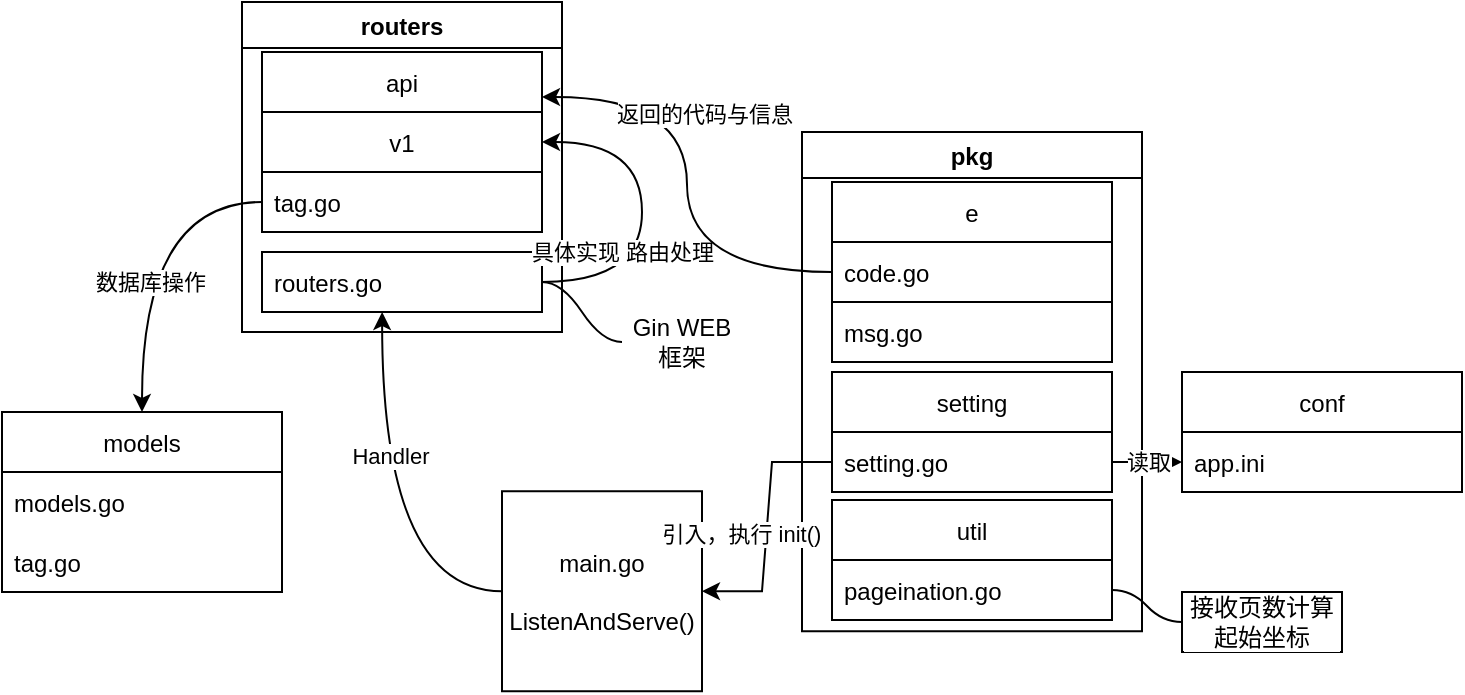 <mxfile version="15.6.5" type="device"><diagram id="ncv83djOcBg8z-EscVwa" name="第 1 页"><mxGraphModel dx="800" dy="379" grid="1" gridSize="10" guides="1" tooltips="1" connect="1" arrows="1" fold="1" page="1" pageScale="1" pageWidth="1920" pageHeight="1200" math="0" shadow="0"><root><mxCell id="0"/><mxCell id="1" parent="0"/><mxCell id="82-nGWGt4K5OqjJ2nbBh-44" value="routers" style="swimlane;" vertex="1" parent="1"><mxGeometry x="790" y="55" width="160" height="165" as="geometry"/></mxCell><mxCell id="82-nGWGt4K5OqjJ2nbBh-27" value="routers.go" style="text;strokeColor=default;fillColor=none;align=left;verticalAlign=middle;spacingLeft=4;spacingRight=4;overflow=hidden;points=[[0,0.5],[1,0.5]];portConstraint=eastwest;rotatable=0;fontColor=default;" vertex="1" parent="82-nGWGt4K5OqjJ2nbBh-44"><mxGeometry x="10" y="125" width="140" height="30" as="geometry"/></mxCell><mxCell id="82-nGWGt4K5OqjJ2nbBh-29" value="api" style="swimlane;fontStyle=0;childLayout=stackLayout;horizontal=1;startSize=30;horizontalStack=0;resizeParent=1;resizeParentMax=0;resizeLast=0;collapsible=1;marginBottom=0;" vertex="1" parent="82-nGWGt4K5OqjJ2nbBh-44"><mxGeometry x="10" y="25" width="140" height="90" as="geometry"><mxRectangle y="30" width="140" height="30" as="alternateBounds"/></mxGeometry></mxCell><mxCell id="82-nGWGt4K5OqjJ2nbBh-33" value="v1" style="swimlane;fontStyle=0;childLayout=stackLayout;horizontal=1;startSize=30;horizontalStack=0;resizeParent=1;resizeParentMax=0;resizeLast=0;collapsible=1;marginBottom=0;" vertex="1" parent="82-nGWGt4K5OqjJ2nbBh-29"><mxGeometry y="30" width="140" height="60" as="geometry"/></mxCell><mxCell id="82-nGWGt4K5OqjJ2nbBh-34" value="tag.go" style="text;strokeColor=none;fillColor=none;align=left;verticalAlign=middle;spacingLeft=4;spacingRight=4;overflow=hidden;points=[[0,0.5],[1,0.5]];portConstraint=eastwest;rotatable=0;fontColor=default;" vertex="1" parent="82-nGWGt4K5OqjJ2nbBh-33"><mxGeometry y="30" width="140" height="30" as="geometry"/></mxCell><mxCell id="82-nGWGt4K5OqjJ2nbBh-50" style="edgeStyle=orthogonalEdgeStyle;curved=1;rounded=0;orthogonalLoop=1;jettySize=auto;html=1;fontColor=default;exitX=1;exitY=0.5;exitDx=0;exitDy=0;strokeColor=default;labelBackgroundColor=default;" edge="1" parent="82-nGWGt4K5OqjJ2nbBh-44" source="82-nGWGt4K5OqjJ2nbBh-27" target="82-nGWGt4K5OqjJ2nbBh-29"><mxGeometry relative="1" as="geometry"><mxPoint x="200" y="45" as="targetPoint"/><Array as="points"><mxPoint x="200" y="140"/><mxPoint x="200" y="70"/></Array></mxGeometry></mxCell><mxCell id="82-nGWGt4K5OqjJ2nbBh-53" value="具体实现 路由处理" style="edgeLabel;html=1;align=center;verticalAlign=middle;resizable=0;points=[];fontColor=default;labelBackgroundColor=default;" vertex="1" connectable="0" parent="82-nGWGt4K5OqjJ2nbBh-50"><mxGeometry x="-0.079" y="-2" relative="1" as="geometry"><mxPoint x="-12" y="13" as="offset"/></mxGeometry></mxCell><mxCell id="82-nGWGt4K5OqjJ2nbBh-43" value="pkg" style="swimlane;fillColor=default;strokeColor=default;fontColor=default;" vertex="1" parent="1"><mxGeometry x="1070" y="120" width="170" height="249.62" as="geometry"><mxRectangle x="810" y="155" width="130" height="23" as="alternateBounds"/></mxGeometry></mxCell><mxCell id="82-nGWGt4K5OqjJ2nbBh-13" value="e" style="swimlane;fontStyle=0;childLayout=stackLayout;horizontal=1;startSize=30;horizontalStack=0;resizeParent=1;resizeParentMax=0;resizeLast=0;collapsible=1;marginBottom=0;fillColor=default;strokeColor=default;fontColor=default;" vertex="1" parent="82-nGWGt4K5OqjJ2nbBh-43"><mxGeometry x="15" y="25" width="140" height="90" as="geometry"><mxRectangle y="30" width="140" height="30" as="alternateBounds"/></mxGeometry></mxCell><mxCell id="82-nGWGt4K5OqjJ2nbBh-14" value="code.go" style="text;strokeColor=default;fillColor=default;align=left;verticalAlign=middle;spacingLeft=4;spacingRight=4;overflow=hidden;points=[[0,0.5],[1,0.5]];portConstraint=eastwest;rotatable=0;fontColor=default;" vertex="1" parent="82-nGWGt4K5OqjJ2nbBh-13"><mxGeometry y="30" width="140" height="30" as="geometry"/></mxCell><mxCell id="82-nGWGt4K5OqjJ2nbBh-15" value="msg.go" style="text;strokeColor=default;fillColor=default;align=left;verticalAlign=middle;spacingLeft=4;spacingRight=4;overflow=hidden;points=[[0,0.5],[1,0.5]];portConstraint=eastwest;rotatable=0;fontColor=default;" vertex="1" parent="82-nGWGt4K5OqjJ2nbBh-13"><mxGeometry y="60" width="140" height="30" as="geometry"/></mxCell><mxCell id="82-nGWGt4K5OqjJ2nbBh-17" value="setting" style="swimlane;fontStyle=0;childLayout=stackLayout;horizontal=1;startSize=30;horizontalStack=0;resizeParent=1;resizeParentMax=0;resizeLast=0;collapsible=1;marginBottom=0;fillColor=default;strokeColor=default;fontColor=default;" vertex="1" parent="82-nGWGt4K5OqjJ2nbBh-43"><mxGeometry x="15" y="120" width="140" height="60" as="geometry"/></mxCell><mxCell id="82-nGWGt4K5OqjJ2nbBh-18" value="setting.go" style="text;strokeColor=default;fillColor=default;align=left;verticalAlign=middle;spacingLeft=4;spacingRight=4;overflow=hidden;points=[[0,0.5],[1,0.5]];portConstraint=eastwest;rotatable=0;fontColor=default;" vertex="1" parent="82-nGWGt4K5OqjJ2nbBh-17"><mxGeometry y="30" width="140" height="30" as="geometry"/></mxCell><mxCell id="82-nGWGt4K5OqjJ2nbBh-21" value="util" style="swimlane;fontStyle=0;childLayout=stackLayout;horizontal=1;startSize=30;horizontalStack=0;resizeParent=1;resizeParentMax=0;resizeLast=0;collapsible=1;marginBottom=0;fillColor=default;strokeColor=default;fontColor=default;" vertex="1" parent="82-nGWGt4K5OqjJ2nbBh-43"><mxGeometry x="15" y="184" width="140" height="60" as="geometry"><mxRectangle y="180" width="140" height="30" as="alternateBounds"/></mxGeometry></mxCell><mxCell id="82-nGWGt4K5OqjJ2nbBh-22" value="pageination.go" style="text;strokeColor=default;fillColor=default;align=left;verticalAlign=middle;spacingLeft=4;spacingRight=4;overflow=hidden;points=[[0,0.5],[1,0.5]];portConstraint=eastwest;rotatable=0;fontColor=default;" vertex="1" parent="82-nGWGt4K5OqjJ2nbBh-21"><mxGeometry y="30" width="140" height="30" as="geometry"/></mxCell><mxCell id="82-nGWGt4K5OqjJ2nbBh-1" value="conf" style="swimlane;fontStyle=0;childLayout=stackLayout;horizontal=1;startSize=30;horizontalStack=0;resizeParent=1;resizeParentMax=0;resizeLast=0;collapsible=1;marginBottom=0;fillColor=default;strokeColor=default;fontColor=default;" vertex="1" parent="1"><mxGeometry x="1260" y="240" width="140" height="60" as="geometry"/></mxCell><mxCell id="82-nGWGt4K5OqjJ2nbBh-2" value="app.ini" style="text;strokeColor=default;fillColor=default;align=left;verticalAlign=middle;spacingLeft=4;spacingRight=4;overflow=hidden;points=[[0,0.5],[1,0.5]];portConstraint=eastwest;rotatable=0;fontColor=default;" vertex="1" parent="82-nGWGt4K5OqjJ2nbBh-1"><mxGeometry y="30" width="140" height="30" as="geometry"/></mxCell><mxCell id="82-nGWGt4K5OqjJ2nbBh-5" value="models" style="swimlane;fontStyle=0;childLayout=stackLayout;horizontal=1;startSize=30;horizontalStack=0;resizeParent=1;resizeParentMax=0;resizeLast=0;collapsible=1;marginBottom=0;fillColor=default;strokeColor=default;fontColor=default;" vertex="1" parent="1"><mxGeometry x="670" y="260" width="140" height="90" as="geometry"/></mxCell><mxCell id="82-nGWGt4K5OqjJ2nbBh-6" value="models.go" style="text;strokeColor=none;fillColor=none;align=left;verticalAlign=middle;spacingLeft=4;spacingRight=4;overflow=hidden;points=[[0,0.5],[1,0.5]];portConstraint=eastwest;rotatable=0;fontColor=default;" vertex="1" parent="82-nGWGt4K5OqjJ2nbBh-5"><mxGeometry y="30" width="140" height="30" as="geometry"/></mxCell><mxCell id="82-nGWGt4K5OqjJ2nbBh-7" value="tag.go" style="text;strokeColor=none;fillColor=none;align=left;verticalAlign=middle;spacingLeft=4;spacingRight=4;overflow=hidden;points=[[0,0.5],[1,0.5]];portConstraint=eastwest;rotatable=0;" vertex="1" parent="82-nGWGt4K5OqjJ2nbBh-5"><mxGeometry y="60" width="140" height="30" as="geometry"/></mxCell><mxCell id="82-nGWGt4K5OqjJ2nbBh-47" style="edgeStyle=orthogonalEdgeStyle;rounded=0;orthogonalLoop=1;jettySize=auto;html=1;entryX=0.429;entryY=1;entryDx=0;entryDy=0;fontColor=default;exitX=0;exitY=0.5;exitDx=0;exitDy=0;curved=1;entryPerimeter=0;strokeColor=default;labelBackgroundColor=default;" edge="1" parent="1" source="82-nGWGt4K5OqjJ2nbBh-37" target="82-nGWGt4K5OqjJ2nbBh-27"><mxGeometry relative="1" as="geometry"/></mxCell><mxCell id="82-nGWGt4K5OqjJ2nbBh-49" value="Handler" style="edgeLabel;html=1;align=center;verticalAlign=middle;resizable=0;points=[];fontColor=default;" vertex="1" connectable="0" parent="82-nGWGt4K5OqjJ2nbBh-47"><mxGeometry x="0.279" y="-4" relative="1" as="geometry"><mxPoint as="offset"/></mxGeometry></mxCell><mxCell id="82-nGWGt4K5OqjJ2nbBh-37" value="main.go&lt;br&gt;&lt;br&gt;ListenAndServe()" style="whiteSpace=wrap;html=1;aspect=fixed;fillColor=default;strokeColor=default;fontColor=default;" vertex="1" parent="1"><mxGeometry x="920" y="299.62" width="100" height="100" as="geometry"/></mxCell><mxCell id="82-nGWGt4K5OqjJ2nbBh-41" style="edgeStyle=entityRelationEdgeStyle;rounded=0;orthogonalLoop=1;jettySize=auto;html=1;exitX=0;exitY=0.5;exitDx=0;exitDy=0;entryX=1;entryY=0.5;entryDx=0;entryDy=0;" edge="1" parent="1" source="82-nGWGt4K5OqjJ2nbBh-18" target="82-nGWGt4K5OqjJ2nbBh-37"><mxGeometry relative="1" as="geometry"/></mxCell><mxCell id="82-nGWGt4K5OqjJ2nbBh-42" value="引入，执行 init()&amp;nbsp;" style="edgeLabel;html=1;align=center;verticalAlign=middle;resizable=0;points=[];" vertex="1" connectable="0" parent="82-nGWGt4K5OqjJ2nbBh-41"><mxGeometry x="0.001" y="1" relative="1" as="geometry"><mxPoint x="-13" y="3" as="offset"/></mxGeometry></mxCell><mxCell id="82-nGWGt4K5OqjJ2nbBh-56" value="" style="edgeStyle=entityRelationEdgeStyle;startArrow=none;endArrow=none;segment=10;curved=1;rounded=0;fontColor=default;strokeColor=default;exitX=1;exitY=0.5;exitDx=0;exitDy=0;labelBackgroundColor=default;" edge="1" target="82-nGWGt4K5OqjJ2nbBh-57" parent="1" source="82-nGWGt4K5OqjJ2nbBh-27"><mxGeometry relative="1" as="geometry"><mxPoint x="1050" y="100" as="sourcePoint"/><mxPoint x="975.286" y="230.143" as="targetPoint"/></mxGeometry></mxCell><mxCell id="82-nGWGt4K5OqjJ2nbBh-57" value="Gin WEB框架" style="text;html=1;strokeColor=none;fillColor=none;align=center;verticalAlign=middle;whiteSpace=wrap;rounded=0;labelBackgroundColor=default;fontColor=default;" vertex="1" parent="1"><mxGeometry x="980" y="210" width="60" height="30" as="geometry"/></mxCell><mxCell id="82-nGWGt4K5OqjJ2nbBh-59" style="edgeStyle=orthogonalEdgeStyle;curved=1;rounded=0;orthogonalLoop=1;jettySize=auto;html=1;labelBackgroundColor=default;fontColor=default;strokeColor=default;" edge="1" parent="1" source="82-nGWGt4K5OqjJ2nbBh-34" target="82-nGWGt4K5OqjJ2nbBh-5"><mxGeometry relative="1" as="geometry"/></mxCell><mxCell id="82-nGWGt4K5OqjJ2nbBh-60" value="数据库操作" style="edgeLabel;html=1;align=center;verticalAlign=middle;resizable=0;points=[];fontColor=default;labelBackgroundColor=default;" vertex="1" connectable="0" parent="82-nGWGt4K5OqjJ2nbBh-59"><mxGeometry x="-0.316" y="-9" relative="1" as="geometry"><mxPoint y="49" as="offset"/></mxGeometry></mxCell><mxCell id="82-nGWGt4K5OqjJ2nbBh-61" value="接收页数计算起始坐标" style="text;html=1;strokeColor=default;fillColor=default;align=center;verticalAlign=middle;whiteSpace=wrap;rounded=0;labelBackgroundColor=default;fontColor=default;" vertex="1" parent="1"><mxGeometry x="1260" y="350" width="80" height="30" as="geometry"/></mxCell><mxCell id="82-nGWGt4K5OqjJ2nbBh-63" value="" style="edgeStyle=entityRelationEdgeStyle;startArrow=none;endArrow=none;segment=10;curved=1;rounded=0;fontColor=default;strokeColor=default;exitX=1;exitY=0.5;exitDx=0;exitDy=0;labelBackgroundColor=default;entryX=0;entryY=0.5;entryDx=0;entryDy=0;fillColor=default;" edge="1" parent="1" source="82-nGWGt4K5OqjJ2nbBh-22" target="82-nGWGt4K5OqjJ2nbBh-61"><mxGeometry relative="1" as="geometry"><mxPoint x="1230" y="339.62" as="sourcePoint"/><mxPoint x="1270" y="369.62" as="targetPoint"/></mxGeometry></mxCell><mxCell id="82-nGWGt4K5OqjJ2nbBh-64" style="edgeStyle=orthogonalEdgeStyle;curved=1;rounded=0;orthogonalLoop=1;jettySize=auto;html=1;labelBackgroundColor=default;fontColor=default;strokeColor=default;entryX=1;entryY=0.25;entryDx=0;entryDy=0;" edge="1" parent="1" source="82-nGWGt4K5OqjJ2nbBh-13" target="82-nGWGt4K5OqjJ2nbBh-29"><mxGeometry relative="1" as="geometry"><mxPoint x="1145" y="97.51" as="sourcePoint"/><mxPoint x="1000" y="60.0" as="targetPoint"/></mxGeometry></mxCell><mxCell id="82-nGWGt4K5OqjJ2nbBh-66" value="返回的代码与信息" style="edgeLabel;html=1;align=center;verticalAlign=middle;resizable=0;points=[];fontColor=default;labelBackgroundColor=default;" vertex="1" connectable="0" parent="82-nGWGt4K5OqjJ2nbBh-64"><mxGeometry x="0.059" y="6" relative="1" as="geometry"><mxPoint x="14" y="-29" as="offset"/></mxGeometry></mxCell><mxCell id="82-nGWGt4K5OqjJ2nbBh-40" value="读取" style="edgeStyle=orthogonalEdgeStyle;rounded=0;orthogonalLoop=1;jettySize=auto;html=1;exitX=1;exitY=0.5;exitDx=0;exitDy=0;entryX=0;entryY=0.5;entryDx=0;entryDy=0;fillColor=default;strokeColor=default;fontColor=default;" edge="1" parent="1" source="82-nGWGt4K5OqjJ2nbBh-18" target="82-nGWGt4K5OqjJ2nbBh-2"><mxGeometry relative="1" as="geometry"/></mxCell></root></mxGraphModel></diagram></mxfile>